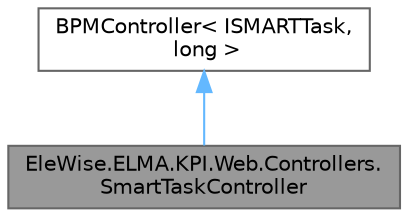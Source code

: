 digraph "EleWise.ELMA.KPI.Web.Controllers.SmartTaskController"
{
 // LATEX_PDF_SIZE
  bgcolor="transparent";
  edge [fontname=Helvetica,fontsize=10,labelfontname=Helvetica,labelfontsize=10];
  node [fontname=Helvetica,fontsize=10,shape=box,height=0.2,width=0.4];
  Node1 [id="Node000001",label="EleWise.ELMA.KPI.Web.Controllers.\lSmartTaskController",height=0.2,width=0.4,color="gray40", fillcolor="grey60", style="filled", fontcolor="black",tooltip="Контроллер для SMART-задач"];
  Node2 -> Node1 [id="edge1_Node000001_Node000002",dir="back",color="steelblue1",style="solid",tooltip=" "];
  Node2 [id="Node000002",label="BPMController\< ISMARTTask,\l long \>",height=0.2,width=0.4,color="gray40", fillcolor="white", style="filled",tooltip=" "];
}
